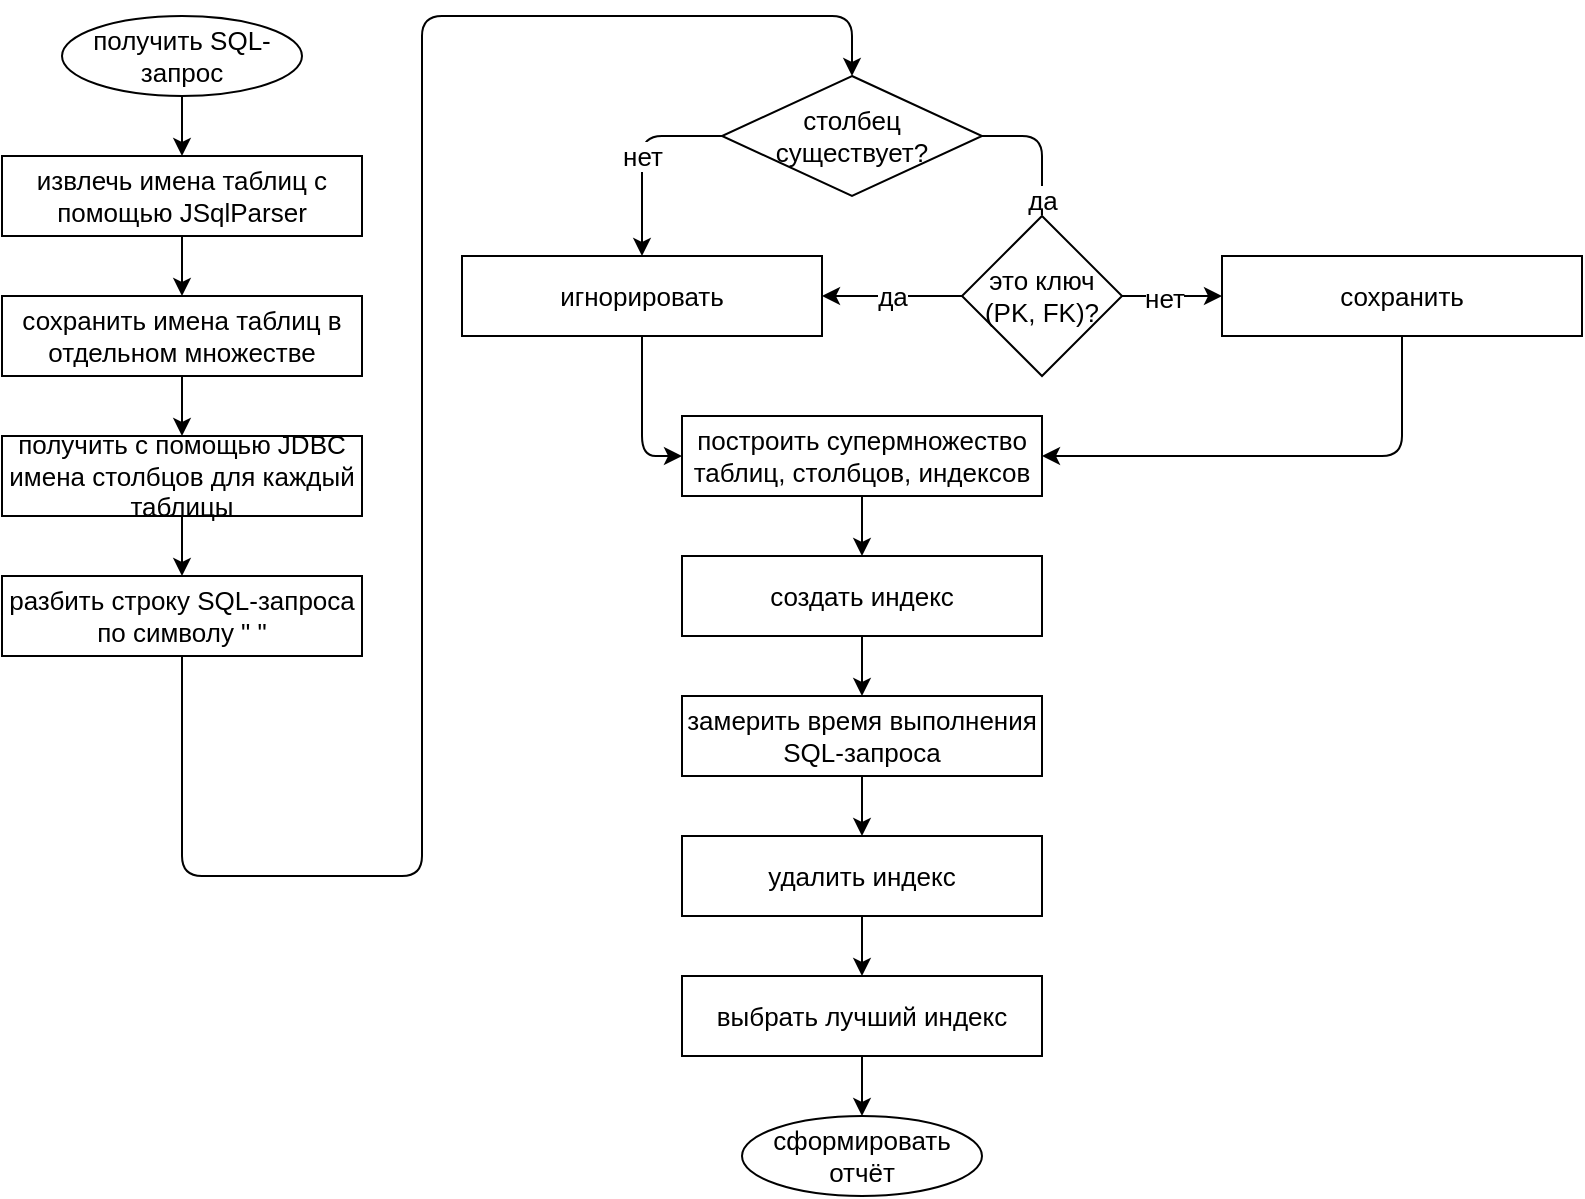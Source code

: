 <mxfile>
    <diagram id="9KPqv6iMi0Jtp-B0wMgn" name="Страница 1">
        <mxGraphModel dx="748" dy="452" grid="1" gridSize="10" guides="1" tooltips="1" connect="1" arrows="1" fold="1" page="1" pageScale="1" pageWidth="1169" pageHeight="827" math="0" shadow="0">
            <root>
                <mxCell id="0"/>
                <mxCell id="1" parent="0"/>
                <mxCell id="2" value="&lt;font style=&quot;font-size: 13px;&quot;&gt;получить SQL-запрос&lt;/font&gt;" style="ellipse;whiteSpace=wrap;html=1;fontSize=13;" parent="1" vertex="1">
                    <mxGeometry x="530" y="10" width="120" height="40" as="geometry"/>
                </mxCell>
                <mxCell id="6" style="edgeStyle=none;html=1;exitX=0.5;exitY=1;exitDx=0;exitDy=0;" parent="1" source="3" target="5" edge="1">
                    <mxGeometry relative="1" as="geometry"/>
                </mxCell>
                <mxCell id="3" value="извлечь имена таблиц с помощью JSqlParser" style="rounded=0;whiteSpace=wrap;html=1;fontSize=13;" parent="1" vertex="1">
                    <mxGeometry x="500" y="80" width="180" height="40" as="geometry"/>
                </mxCell>
                <mxCell id="4" value="" style="endArrow=classic;html=1;exitX=0.5;exitY=1;exitDx=0;exitDy=0;entryX=0.5;entryY=0;entryDx=0;entryDy=0;" parent="1" source="2" target="3" edge="1">
                    <mxGeometry width="50" height="50" relative="1" as="geometry">
                        <mxPoint x="570" y="190" as="sourcePoint"/>
                        <mxPoint x="620" y="140" as="targetPoint"/>
                    </mxGeometry>
                </mxCell>
                <mxCell id="8" style="edgeStyle=none;html=1;exitX=0.5;exitY=1;exitDx=0;exitDy=0;entryX=0.5;entryY=0;entryDx=0;entryDy=0;" parent="1" source="5" target="7" edge="1">
                    <mxGeometry relative="1" as="geometry"/>
                </mxCell>
                <mxCell id="5" value="сохранить имена таблиц в отдельном множестве" style="rounded=0;whiteSpace=wrap;html=1;fontSize=13;" parent="1" vertex="1">
                    <mxGeometry x="500" y="150" width="180" height="40" as="geometry"/>
                </mxCell>
                <mxCell id="10" style="edgeStyle=none;html=1;exitX=0.5;exitY=1;exitDx=0;exitDy=0;entryX=0.5;entryY=0;entryDx=0;entryDy=0;" parent="1" source="7" target="9" edge="1">
                    <mxGeometry relative="1" as="geometry"/>
                </mxCell>
                <mxCell id="7" value="получить с помощью JDBC имена столбцов для каждый таблицы" style="rounded=0;whiteSpace=wrap;html=1;fontSize=13;" parent="1" vertex="1">
                    <mxGeometry x="500" y="220" width="180" height="40" as="geometry"/>
                </mxCell>
                <mxCell id="46" style="edgeStyle=none;html=1;exitX=0.5;exitY=1;exitDx=0;exitDy=0;entryX=0.5;entryY=0;entryDx=0;entryDy=0;" parent="1" source="9" target="11" edge="1">
                    <mxGeometry relative="1" as="geometry">
                        <mxPoint x="970" y="20" as="targetPoint"/>
                        <Array as="points">
                            <mxPoint x="590" y="440"/>
                            <mxPoint x="710" y="440"/>
                            <mxPoint x="710" y="10"/>
                            <mxPoint x="925" y="10"/>
                        </Array>
                    </mxGeometry>
                </mxCell>
                <mxCell id="9" value="разбить строку SQL-запроса по символу &quot; &quot;" style="rounded=0;whiteSpace=wrap;html=1;fontSize=13;" parent="1" vertex="1">
                    <mxGeometry x="500" y="290" width="180" height="40" as="geometry"/>
                </mxCell>
                <mxCell id="21" value="нет" style="edgeStyle=none;html=1;exitX=0;exitY=0.5;exitDx=0;exitDy=0;entryX=0.5;entryY=0;entryDx=0;entryDy=0;fontSize=13;" parent="1" source="11" target="13" edge="1">
                    <mxGeometry relative="1" as="geometry">
                        <Array as="points">
                            <mxPoint x="820" y="70"/>
                        </Array>
                    </mxGeometry>
                </mxCell>
                <mxCell id="22" value="да" style="edgeStyle=none;html=1;exitX=1;exitY=0.5;exitDx=0;exitDy=0;entryX=0.5;entryY=0;entryDx=0;entryDy=0;fontSize=13;" parent="1" source="11" target="20" edge="1">
                    <mxGeometry x="-0.176" relative="1" as="geometry">
                        <Array as="points">
                            <mxPoint x="1020" y="70"/>
                            <mxPoint x="1020" y="150"/>
                        </Array>
                        <mxPoint as="offset"/>
                    </mxGeometry>
                </mxCell>
                <mxCell id="11" value="столбец существует?" style="rhombus;whiteSpace=wrap;html=1;fontSize=13;" parent="1" vertex="1">
                    <mxGeometry x="860" y="40" width="130" height="60" as="geometry"/>
                </mxCell>
                <mxCell id="28" style="edgeStyle=none;html=1;exitX=0.5;exitY=1;exitDx=0;exitDy=0;entryX=1;entryY=0.5;entryDx=0;entryDy=0;" parent="1" source="12" target="26" edge="1">
                    <mxGeometry relative="1" as="geometry">
                        <Array as="points">
                            <mxPoint x="1200" y="230"/>
                        </Array>
                    </mxGeometry>
                </mxCell>
                <mxCell id="12" value="сохранить" style="rounded=0;whiteSpace=wrap;html=1;fontSize=13;" parent="1" vertex="1">
                    <mxGeometry x="1110" y="130" width="180" height="40" as="geometry"/>
                </mxCell>
                <mxCell id="27" style="edgeStyle=none;html=1;exitX=0.5;exitY=1;exitDx=0;exitDy=0;entryX=0;entryY=0.5;entryDx=0;entryDy=0;" parent="1" source="13" target="26" edge="1">
                    <mxGeometry relative="1" as="geometry">
                        <Array as="points">
                            <mxPoint x="820" y="230"/>
                        </Array>
                    </mxGeometry>
                </mxCell>
                <mxCell id="13" value="игнорировать" style="rounded=0;whiteSpace=wrap;html=1;fontSize=13;" parent="1" vertex="1">
                    <mxGeometry x="730" y="130" width="180" height="40" as="geometry"/>
                </mxCell>
                <mxCell id="23" value="да" style="edgeStyle=none;html=1;exitX=0;exitY=0.5;exitDx=0;exitDy=0;entryX=1;entryY=0.5;entryDx=0;entryDy=0;fontSize=13;" parent="1" source="20" target="13" edge="1">
                    <mxGeometry relative="1" as="geometry"/>
                </mxCell>
                <mxCell id="24" style="edgeStyle=none;html=1;exitX=1;exitY=0.5;exitDx=0;exitDy=0;entryX=0;entryY=0.5;entryDx=0;entryDy=0;" parent="1" source="20" target="12" edge="1">
                    <mxGeometry relative="1" as="geometry"/>
                </mxCell>
                <mxCell id="25" value="нет" style="edgeLabel;html=1;align=center;verticalAlign=middle;resizable=0;points=[];fontSize=13;" parent="24" vertex="1" connectable="0">
                    <mxGeometry x="-0.187" y="-1" relative="1" as="geometry">
                        <mxPoint as="offset"/>
                    </mxGeometry>
                </mxCell>
                <mxCell id="20" value="это ключ (PK, FK)?" style="rhombus;whiteSpace=wrap;html=1;fontSize=13;" parent="1" vertex="1">
                    <mxGeometry x="980" y="110" width="80" height="80" as="geometry"/>
                </mxCell>
                <mxCell id="31" style="edgeStyle=none;html=1;exitX=0.5;exitY=1;exitDx=0;exitDy=0;entryX=0.5;entryY=0;entryDx=0;entryDy=0;" parent="1" source="26" target="29" edge="1">
                    <mxGeometry relative="1" as="geometry"/>
                </mxCell>
                <mxCell id="26" value="построить супермножество таблиц, столбцов, индексов" style="rounded=0;whiteSpace=wrap;html=1;fontSize=13;" parent="1" vertex="1">
                    <mxGeometry x="840" y="210" width="180" height="40" as="geometry"/>
                </mxCell>
                <mxCell id="32" style="edgeStyle=none;html=1;exitX=0.5;exitY=1;exitDx=0;exitDy=0;entryX=0.5;entryY=0;entryDx=0;entryDy=0;" parent="1" source="29" target="30" edge="1">
                    <mxGeometry relative="1" as="geometry"/>
                </mxCell>
                <mxCell id="29" value="создать индекс" style="rounded=0;whiteSpace=wrap;html=1;fontSize=13;" parent="1" vertex="1">
                    <mxGeometry x="840" y="280" width="180" height="40" as="geometry"/>
                </mxCell>
                <mxCell id="43" style="edgeStyle=none;html=1;exitX=0.5;exitY=1;exitDx=0;exitDy=0;entryX=0.5;entryY=0;entryDx=0;entryDy=0;" parent="1" source="30" target="39" edge="1">
                    <mxGeometry relative="1" as="geometry"/>
                </mxCell>
                <mxCell id="30" value="замерить время выполнения SQL-запроса" style="rounded=0;whiteSpace=wrap;html=1;fontSize=13;" parent="1" vertex="1">
                    <mxGeometry x="840" y="350" width="180" height="40" as="geometry"/>
                </mxCell>
                <mxCell id="44" style="edgeStyle=none;html=1;exitX=0.5;exitY=1;exitDx=0;exitDy=0;entryX=0.5;entryY=0;entryDx=0;entryDy=0;" parent="1" source="39" target="41" edge="1">
                    <mxGeometry relative="1" as="geometry"/>
                </mxCell>
                <mxCell id="39" value="удалить индекс" style="rounded=0;whiteSpace=wrap;html=1;fontSize=13;" parent="1" vertex="1">
                    <mxGeometry x="840" y="420" width="180" height="40" as="geometry"/>
                </mxCell>
                <mxCell id="45" style="edgeStyle=none;html=1;exitX=0.5;exitY=1;exitDx=0;exitDy=0;entryX=0.5;entryY=0;entryDx=0;entryDy=0;" parent="1" source="41" target="42" edge="1">
                    <mxGeometry relative="1" as="geometry"/>
                </mxCell>
                <mxCell id="41" value="выбрать лучший индекс" style="rounded=0;whiteSpace=wrap;html=1;fontSize=13;" parent="1" vertex="1">
                    <mxGeometry x="840" y="490" width="180" height="40" as="geometry"/>
                </mxCell>
                <mxCell id="42" value="сформировать отчёт" style="ellipse;whiteSpace=wrap;html=1;fontSize=13;" parent="1" vertex="1">
                    <mxGeometry x="870" y="560" width="120" height="40" as="geometry"/>
                </mxCell>
            </root>
        </mxGraphModel>
    </diagram>
</mxfile>